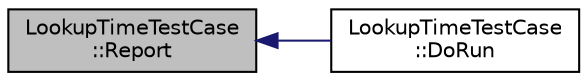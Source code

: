 digraph "LookupTimeTestCase::Report"
{
  edge [fontname="Helvetica",fontsize="10",labelfontname="Helvetica",labelfontsize="10"];
  node [fontname="Helvetica",fontsize="10",shape=record];
  rankdir="LR";
  Node1 [label="LookupTimeTestCase\l::Report",height=0.2,width=0.4,color="black", fillcolor="grey75", style="filled", fontcolor="black"];
  Node1 -> Node2 [dir="back",color="midnightblue",fontsize="10",style="solid"];
  Node2 [label="LookupTimeTestCase\l::DoRun",height=0.2,width=0.4,color="black", fillcolor="white", style="filled",URL="$d0/dee/classLookupTimeTestCase.html#a666ef6b8a01c9e1c8c7eddc424f1edc4",tooltip="Implementation to actually run this TestCase. "];
}
